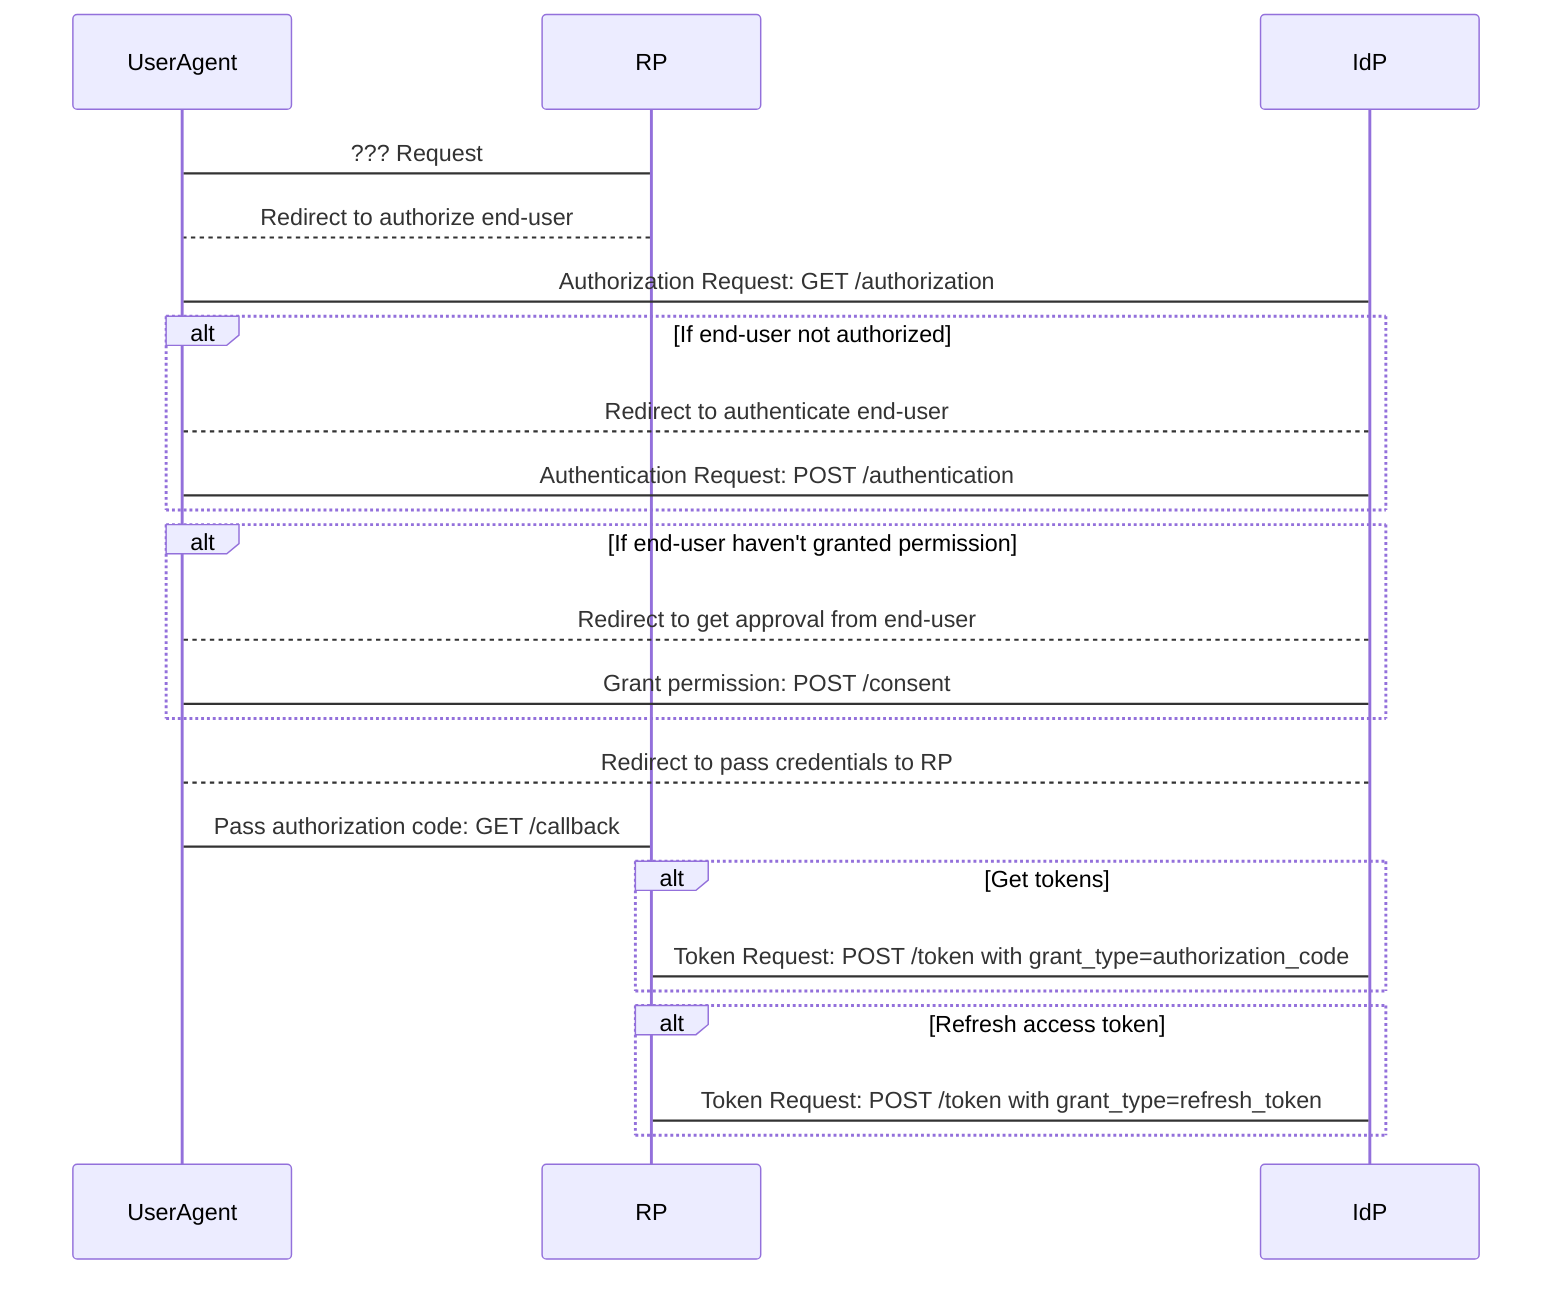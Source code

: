 sequenceDiagram
  UserAgent->RP: ??? Request
  RP-->UserAgent: Redirect to authorize end-user
  UserAgent->IdP: Authorization Request: GET /authorization
  alt If end-user not authorized
    IdP-->UserAgent: Redirect to authenticate end-user
    UserAgent->IdP: Authentication Request: POST /authentication
  end
  alt If end-user haven't granted permission
    IdP-->UserAgent: Redirect to get approval from end-user
    UserAgent->IdP: Grant permission: POST /consent
  end
    IdP-->UserAgent: Redirect to pass credentials to RP
    UserAgent->RP: Pass authorization code: GET /callback
  alt Get tokens
    RP->IdP: Token Request: POST /token with grant_type=authorization_code
  end
  alt Refresh access token
    RP->IdP: Token Request: POST /token with grant_type=refresh_token
  end